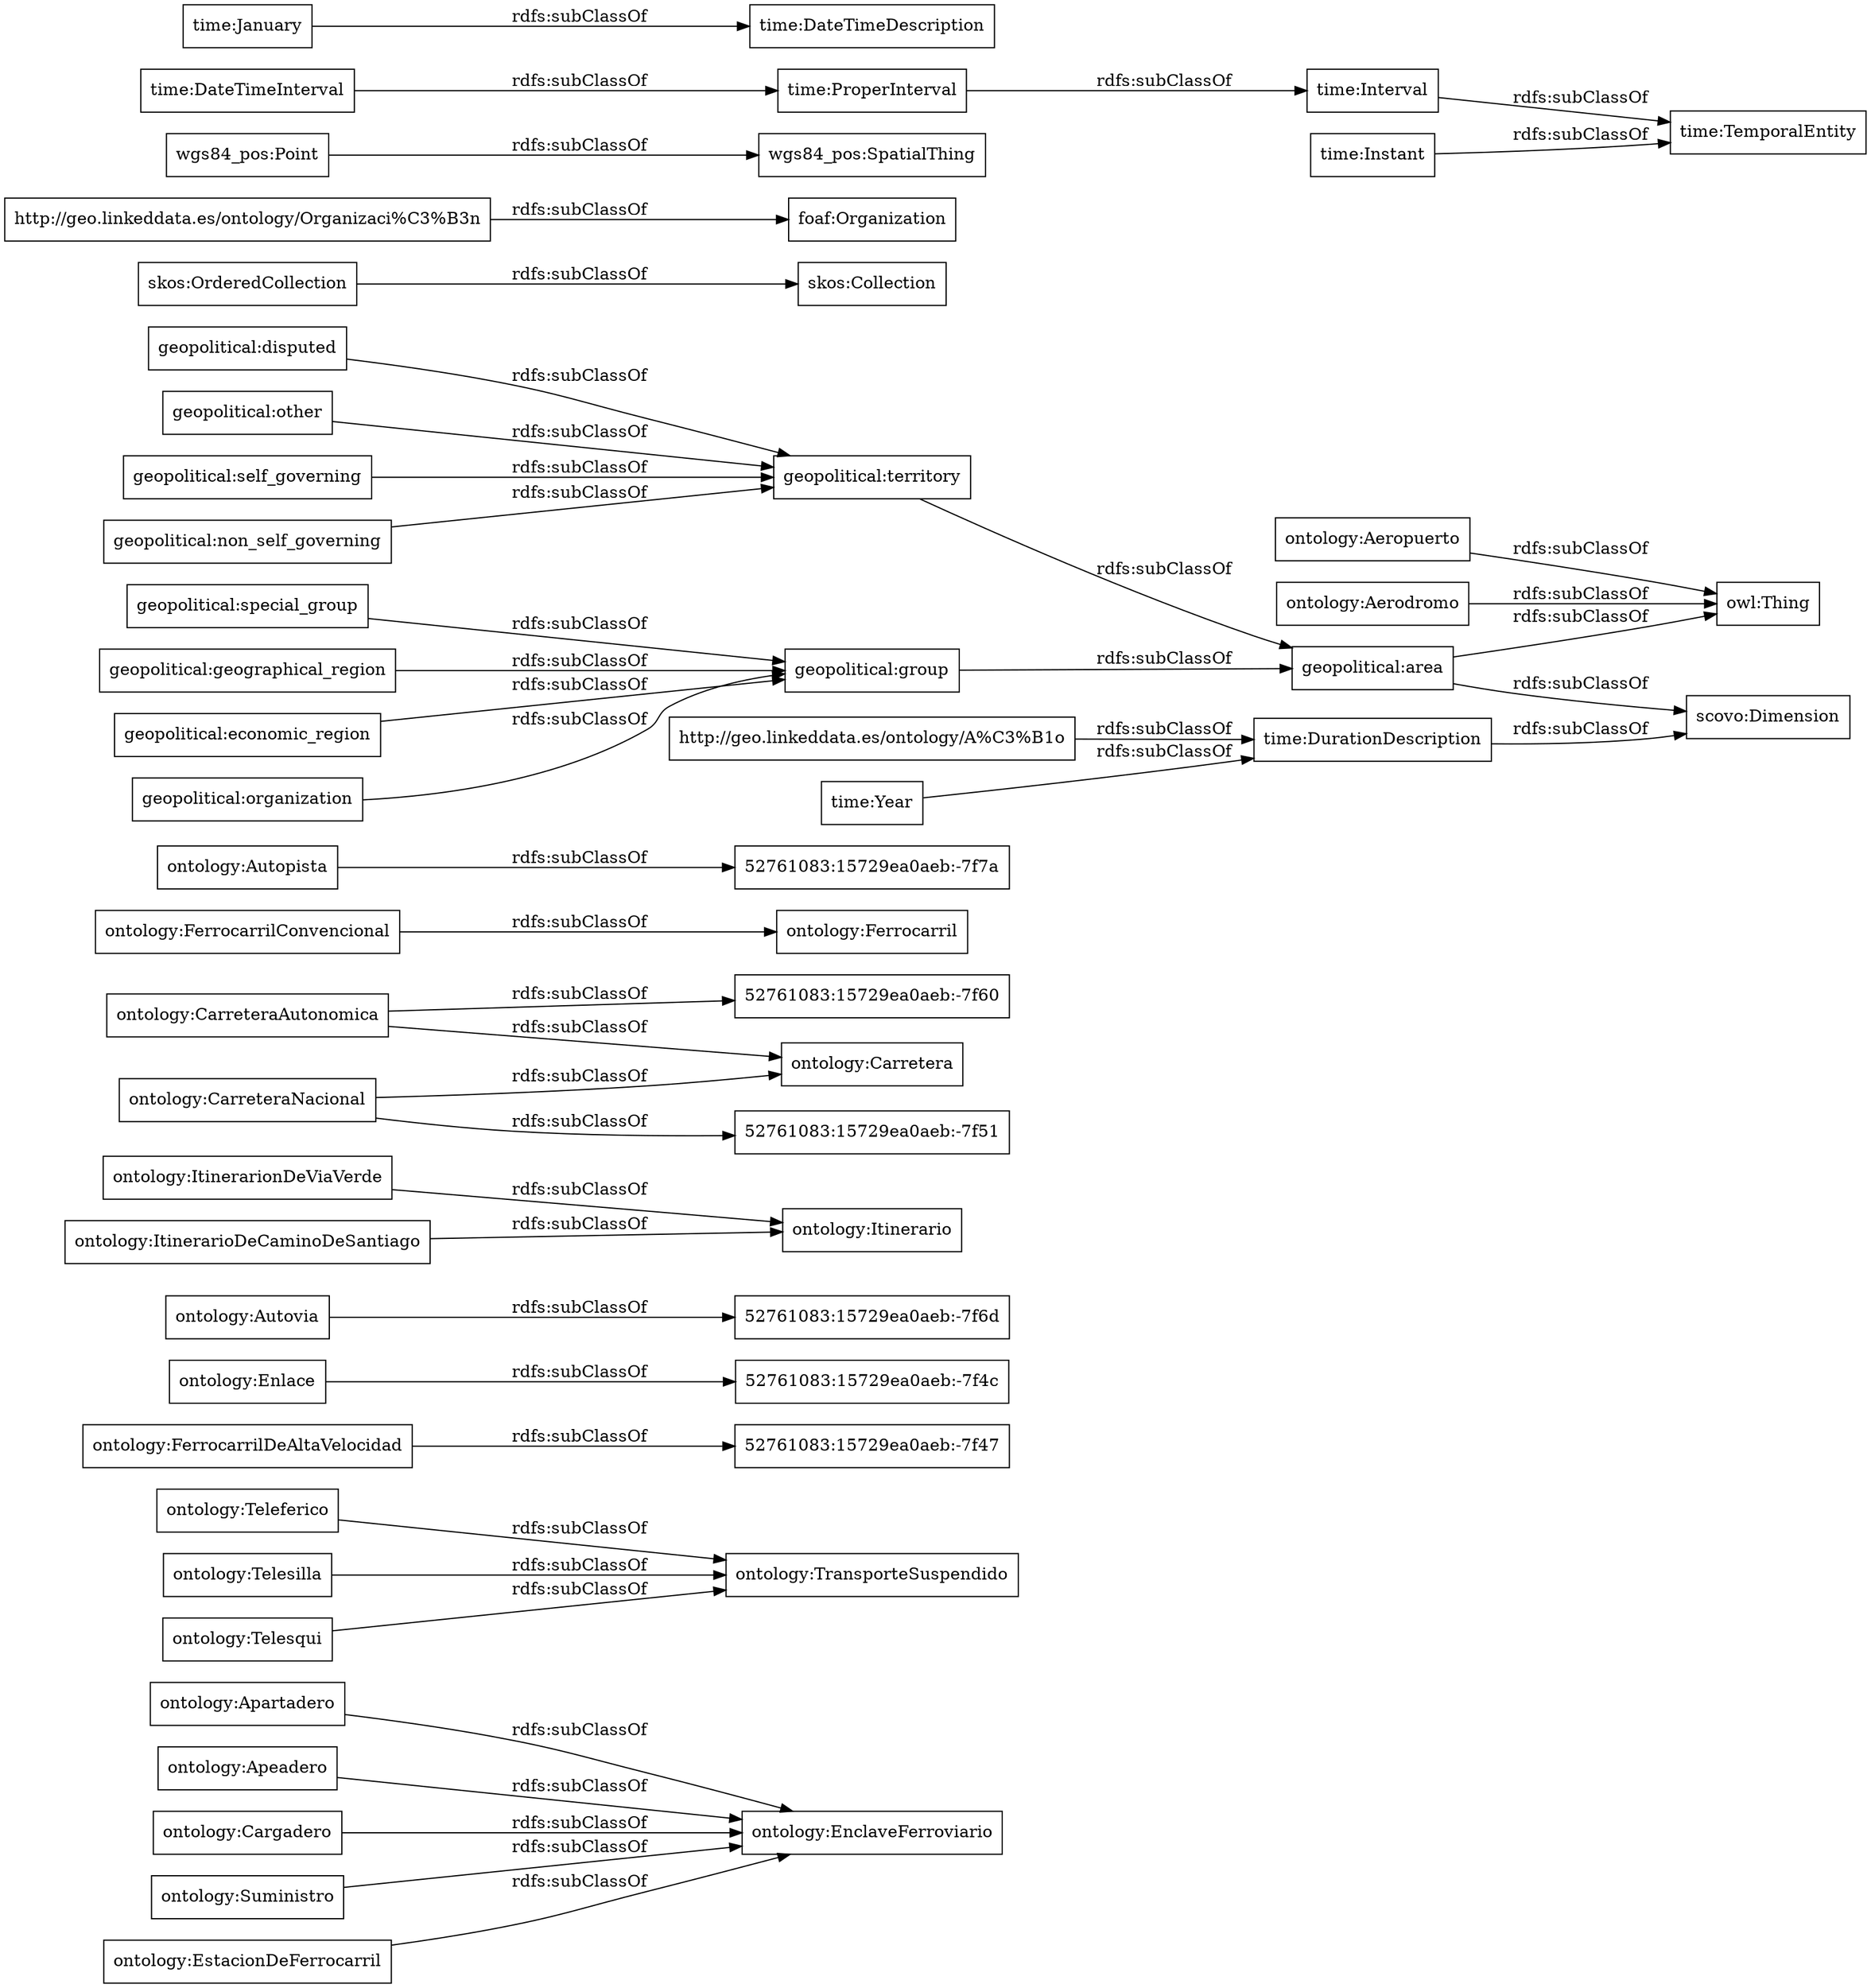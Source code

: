 digraph ar2dtool_diagram { 
rankdir=LR;
size="1000"
node [shape = rectangle, color="black"]; "ontology:Apartadero" "ontology:Teleferico" "ontology:Telesilla" "52761083:15729ea0aeb:-7f47" "52761083:15729ea0aeb:-7f4c" "ontology:FerrocarrilDeAltaVelocidad" "ontology:Apeadero" "ontology:Autovia" "ontology:EnclaveFerroviario" "ontology:TransporteSuspendido" "ontology:ItinerarionDeViaVerde" "52761083:15729ea0aeb:-7f60" "ontology:Itinerario" "ontology:Ferrocarril" "52761083:15729ea0aeb:-7f6d" "ontology:CarreteraAutonomica" "52761083:15729ea0aeb:-7f51" "ontology:FerrocarrilConvencional" "ontology:ItinerarioDeCaminoDeSantiago" "ontology:Cargadero" "52761083:15729ea0aeb:-7f7a" "ontology:Enlace" "ontology:CarreteraNacional" "ontology:Telesqui" "ontology:Suministro" "ontology:Carretera" "ontology:EstacionDeFerrocarril" "ontology:Aerodromo" "owl:Thing" "ontology:Autopista" "ontology:Aeropuerto" "skos:OrderedCollection" "skos:Collection" "foaf:Organization" "time:DurationDescription" "wgs84_pos:SpatialThing" "scovo:Dimension" "http://geo.linkeddata.es/ontology/Organizaci%C3%B3n" "http://geo.linkeddata.es/ontology/A%C3%B1o" "geopolitical:territory" "geopolitical:area" "time:DateTimeInterval" "time:January" "time:ProperInterval" "time:Interval" "time:TemporalEntity" "time:Year" "time:DateTimeDescription" "time:Instant" "geopolitical:disputed" "geopolitical:special_group" "geopolitical:group" "geopolitical:geographical_region" "geopolitical:other" "geopolitical:economic_region" "geopolitical:self_governing" "geopolitical:non_self_governing" "geopolitical:organization" ; /*classes style*/
	"geopolitical:special_group" -> "geopolitical:group" [ label = "rdfs:subClassOf" ];
	"ontology:ItinerarioDeCaminoDeSantiago" -> "ontology:Itinerario" [ label = "rdfs:subClassOf" ];
	"time:Instant" -> "time:TemporalEntity" [ label = "rdfs:subClassOf" ];
	"ontology:EstacionDeFerrocarril" -> "ontology:EnclaveFerroviario" [ label = "rdfs:subClassOf" ];
	"ontology:Autovia" -> "52761083:15729ea0aeb:-7f6d" [ label = "rdfs:subClassOf" ];
	"geopolitical:area" -> "scovo:Dimension" [ label = "rdfs:subClassOf" ];
	"geopolitical:area" -> "owl:Thing" [ label = "rdfs:subClassOf" ];
	"ontology:Apartadero" -> "ontology:EnclaveFerroviario" [ label = "rdfs:subClassOf" ];
	"geopolitical:organization" -> "geopolitical:group" [ label = "rdfs:subClassOf" ];
	"time:ProperInterval" -> "time:Interval" [ label = "rdfs:subClassOf" ];
	"ontology:FerrocarrilConvencional" -> "ontology:Ferrocarril" [ label = "rdfs:subClassOf" ];
	"wgs84_pos:Point" -> "wgs84_pos:SpatialThing" [ label = "rdfs:subClassOf" ];
	"geopolitical:group" -> "geopolitical:area" [ label = "rdfs:subClassOf" ];
	"geopolitical:disputed" -> "geopolitical:territory" [ label = "rdfs:subClassOf" ];
	"http://geo.linkeddata.es/ontology/A%C3%B1o" -> "time:DurationDescription" [ label = "rdfs:subClassOf" ];
	"geopolitical:other" -> "geopolitical:territory" [ label = "rdfs:subClassOf" ];
	"ontology:Enlace" -> "52761083:15729ea0aeb:-7f4c" [ label = "rdfs:subClassOf" ];
	"ontology:Autopista" -> "52761083:15729ea0aeb:-7f7a" [ label = "rdfs:subClassOf" ];
	"geopolitical:non_self_governing" -> "geopolitical:territory" [ label = "rdfs:subClassOf" ];
	"geopolitical:geographical_region" -> "geopolitical:group" [ label = "rdfs:subClassOf" ];
	"ontology:Teleferico" -> "ontology:TransporteSuspendido" [ label = "rdfs:subClassOf" ];
	"ontology:Telesqui" -> "ontology:TransporteSuspendido" [ label = "rdfs:subClassOf" ];
	"ontology:Apeadero" -> "ontology:EnclaveFerroviario" [ label = "rdfs:subClassOf" ];
	"skos:OrderedCollection" -> "skos:Collection" [ label = "rdfs:subClassOf" ];
	"geopolitical:self_governing" -> "geopolitical:territory" [ label = "rdfs:subClassOf" ];
	"ontology:Aerodromo" -> "owl:Thing" [ label = "rdfs:subClassOf" ];
	"geopolitical:territory" -> "geopolitical:area" [ label = "rdfs:subClassOf" ];
	"ontology:CarreteraAutonomica" -> "52761083:15729ea0aeb:-7f60" [ label = "rdfs:subClassOf" ];
	"ontology:CarreteraAutonomica" -> "ontology:Carretera" [ label = "rdfs:subClassOf" ];
	"ontology:FerrocarrilDeAltaVelocidad" -> "52761083:15729ea0aeb:-7f47" [ label = "rdfs:subClassOf" ];
	"http://geo.linkeddata.es/ontology/Organizaci%C3%B3n" -> "foaf:Organization" [ label = "rdfs:subClassOf" ];
	"ontology:Telesilla" -> "ontology:TransporteSuspendido" [ label = "rdfs:subClassOf" ];
	"ontology:ItinerarionDeViaVerde" -> "ontology:Itinerario" [ label = "rdfs:subClassOf" ];
	"ontology:Aeropuerto" -> "owl:Thing" [ label = "rdfs:subClassOf" ];
	"time:DateTimeInterval" -> "time:ProperInterval" [ label = "rdfs:subClassOf" ];
	"ontology:Cargadero" -> "ontology:EnclaveFerroviario" [ label = "rdfs:subClassOf" ];
	"ontology:Suministro" -> "ontology:EnclaveFerroviario" [ label = "rdfs:subClassOf" ];
	"time:Interval" -> "time:TemporalEntity" [ label = "rdfs:subClassOf" ];
	"time:January" -> "time:DateTimeDescription" [ label = "rdfs:subClassOf" ];
	"ontology:CarreteraNacional" -> "52761083:15729ea0aeb:-7f51" [ label = "rdfs:subClassOf" ];
	"ontology:CarreteraNacional" -> "ontology:Carretera" [ label = "rdfs:subClassOf" ];
	"time:Year" -> "time:DurationDescription" [ label = "rdfs:subClassOf" ];
	"time:DurationDescription" -> "scovo:Dimension" [ label = "rdfs:subClassOf" ];
	"geopolitical:economic_region" -> "geopolitical:group" [ label = "rdfs:subClassOf" ];

}
